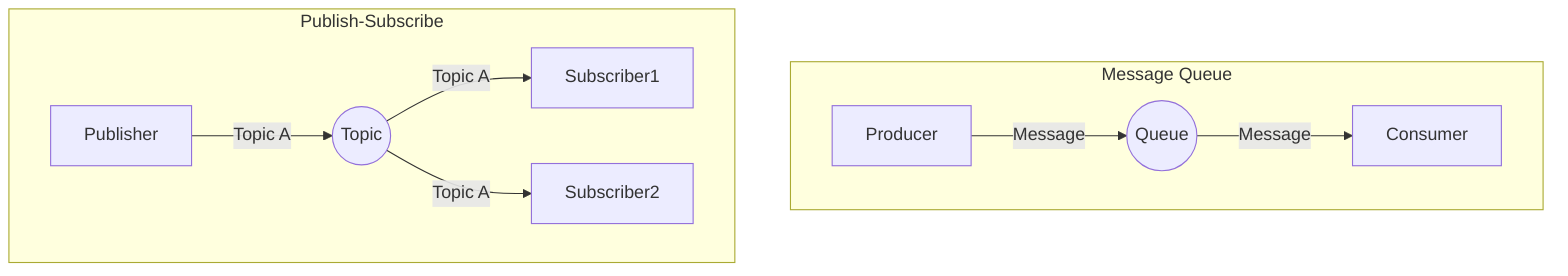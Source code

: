 graph TD
    subgraph Message Queue
        Producer -- "Message" --> Queue((Queue));
        Queue -- "Message" --> Consumer;
    end
    subgraph Publish-Subscribe
        Publisher -- "Topic A" --> Broker((Topic));
        Broker -- "Topic A" --> Subscriber1;
        Broker -- "Topic A" --> Subscriber2;
    end